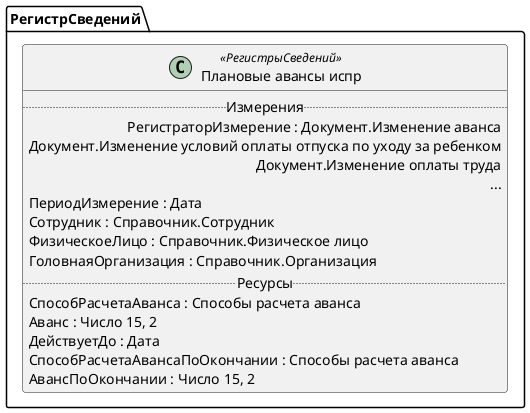﻿@startuml ПлановыеАвансыИспр
'!include templates.wsd
'..\include templates.wsd
class РегистрСведений.ПлановыеАвансыИспр as "Плановые авансы испр" <<РегистрыСведений>>
{
..Измерения..
РегистраторИзмерение : Документ.Изменение аванса\rДокумент.Изменение условий оплаты отпуска по уходу за ребенком\rДокумент.Изменение оплаты труда\r...
ПериодИзмерение : Дата
Сотрудник : Справочник.Сотрудник
ФизическоеЛицо : Справочник.Физическое лицо
ГоловнаяОрганизация : Справочник.Организация
..Ресурсы..
СпособРасчетаАванса : Способы расчета аванса
Аванс : Число 15, 2
ДействуетДо : Дата
СпособРасчетаАвансаПоОкончании : Способы расчета аванса
АвансПоОкончании : Число 15, 2
}
@enduml

